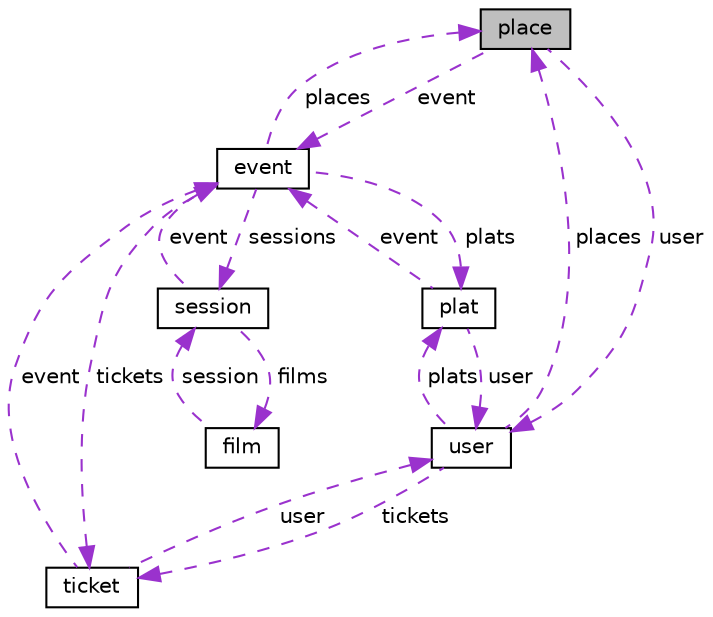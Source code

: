 digraph "place"
{
 // LATEX_PDF_SIZE
  edge [fontname="Helvetica",fontsize="10",labelfontname="Helvetica",labelfontsize="10"];
  node [fontname="Helvetica",fontsize="10",shape=record];
  Node1 [label="place",height=0.2,width=0.4,color="black", fillcolor="grey75", style="filled", fontcolor="black",tooltip=" "];
  Node2 -> Node1 [dir="back",color="darkorchid3",fontsize="10",style="dashed",label=" event" ,fontname="Helvetica"];
  Node2 [label="event",height=0.2,width=0.4,color="black", fillcolor="white", style="filled",URL="$structevent.html",tooltip=" "];
  Node1 -> Node2 [dir="back",color="darkorchid3",fontsize="10",style="dashed",label=" places" ,fontname="Helvetica"];
  Node3 -> Node2 [dir="back",color="darkorchid3",fontsize="10",style="dashed",label=" sessions" ,fontname="Helvetica"];
  Node3 [label="session",height=0.2,width=0.4,color="black", fillcolor="white", style="filled",URL="$structsession.html",tooltip=" "];
  Node4 -> Node3 [dir="back",color="darkorchid3",fontsize="10",style="dashed",label=" films" ,fontname="Helvetica"];
  Node4 [label="film",height=0.2,width=0.4,color="black", fillcolor="white", style="filled",URL="$structfilm.html",tooltip=" "];
  Node3 -> Node4 [dir="back",color="darkorchid3",fontsize="10",style="dashed",label=" session" ,fontname="Helvetica"];
  Node2 -> Node3 [dir="back",color="darkorchid3",fontsize="10",style="dashed",label=" event" ,fontname="Helvetica"];
  Node5 -> Node2 [dir="back",color="darkorchid3",fontsize="10",style="dashed",label=" tickets" ,fontname="Helvetica"];
  Node5 [label="ticket",height=0.2,width=0.4,color="black", fillcolor="white", style="filled",URL="$structticket.html",tooltip=" "];
  Node2 -> Node5 [dir="back",color="darkorchid3",fontsize="10",style="dashed",label=" event" ,fontname="Helvetica"];
  Node6 -> Node5 [dir="back",color="darkorchid3",fontsize="10",style="dashed",label=" user" ,fontname="Helvetica"];
  Node6 [label="user",height=0.2,width=0.4,color="black", fillcolor="white", style="filled",URL="$structuser.html",tooltip=" "];
  Node1 -> Node6 [dir="back",color="darkorchid3",fontsize="10",style="dashed",label=" places" ,fontname="Helvetica"];
  Node5 -> Node6 [dir="back",color="darkorchid3",fontsize="10",style="dashed",label=" tickets" ,fontname="Helvetica"];
  Node7 -> Node6 [dir="back",color="darkorchid3",fontsize="10",style="dashed",label=" plats" ,fontname="Helvetica"];
  Node7 [label="plat",height=0.2,width=0.4,color="black", fillcolor="white", style="filled",URL="$structplat.html",tooltip=" "];
  Node2 -> Node7 [dir="back",color="darkorchid3",fontsize="10",style="dashed",label=" event" ,fontname="Helvetica"];
  Node6 -> Node7 [dir="back",color="darkorchid3",fontsize="10",style="dashed",label=" user" ,fontname="Helvetica"];
  Node7 -> Node2 [dir="back",color="darkorchid3",fontsize="10",style="dashed",label=" plats" ,fontname="Helvetica"];
  Node6 -> Node1 [dir="back",color="darkorchid3",fontsize="10",style="dashed",label=" user" ,fontname="Helvetica"];
}
